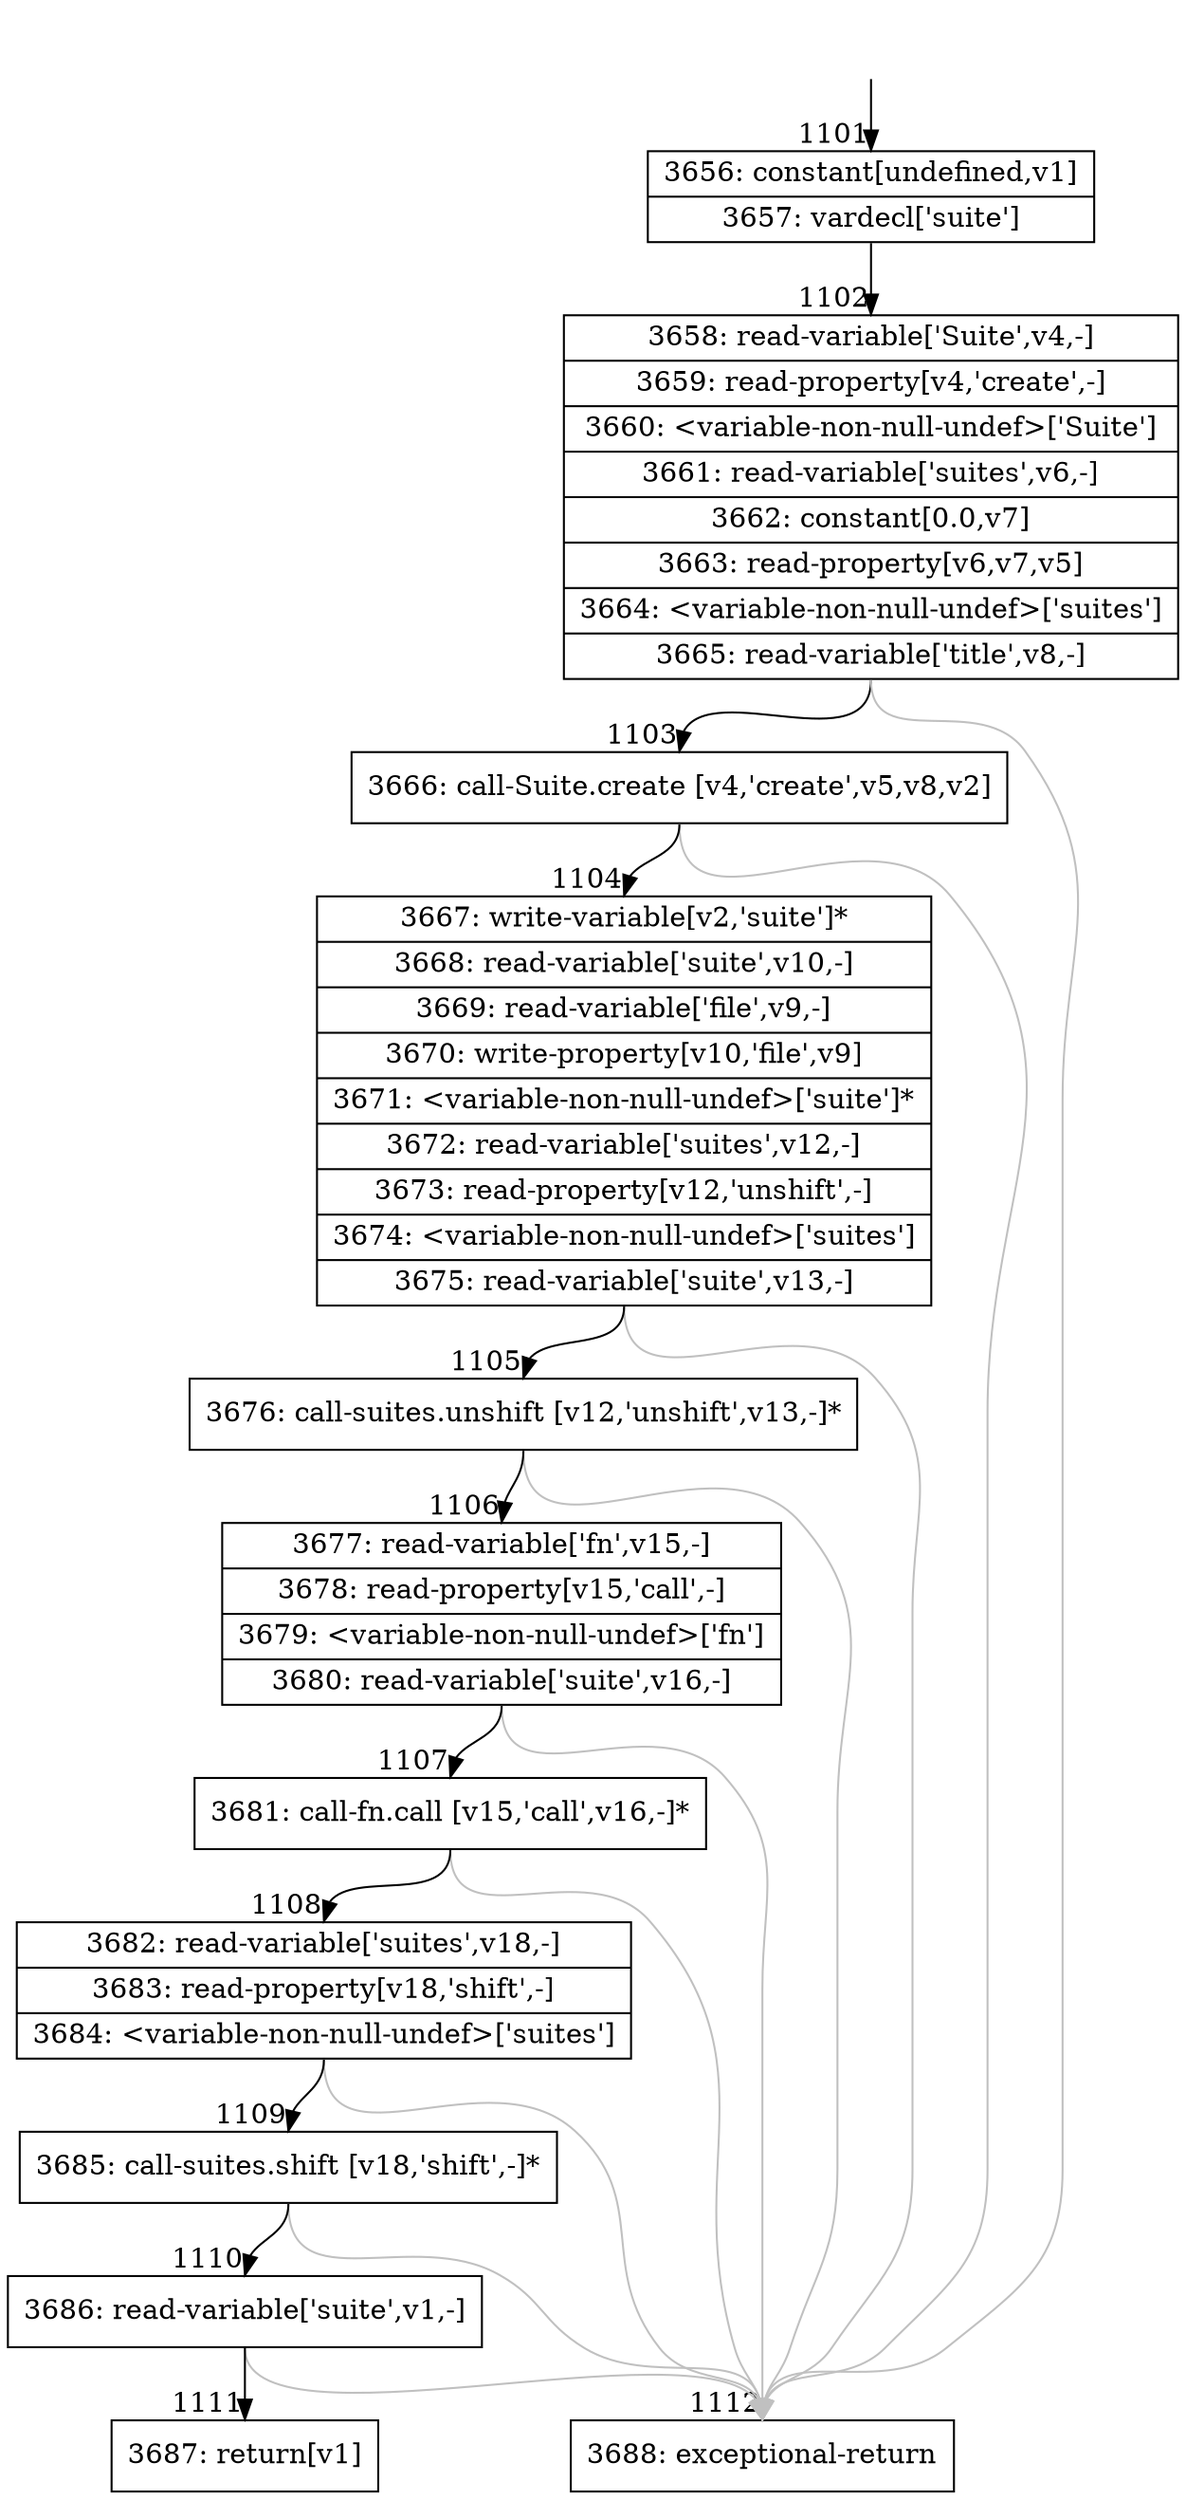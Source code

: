 digraph {
rankdir="TD"
BB_entry109[shape=none,label=""];
BB_entry109 -> BB1101 [tailport=s, headport=n, headlabel="    1101"]
BB1101 [shape=record label="{3656: constant[undefined,v1]|3657: vardecl['suite']}" ] 
BB1101 -> BB1102 [tailport=s, headport=n, headlabel="      1102"]
BB1102 [shape=record label="{3658: read-variable['Suite',v4,-]|3659: read-property[v4,'create',-]|3660: \<variable-non-null-undef\>['Suite']|3661: read-variable['suites',v6,-]|3662: constant[0.0,v7]|3663: read-property[v6,v7,v5]|3664: \<variable-non-null-undef\>['suites']|3665: read-variable['title',v8,-]}" ] 
BB1102 -> BB1103 [tailport=s, headport=n, headlabel="      1103"]
BB1102 -> BB1112 [tailport=s, headport=n, color=gray, headlabel="      1112"]
BB1103 [shape=record label="{3666: call-Suite.create [v4,'create',v5,v8,v2]}" ] 
BB1103 -> BB1104 [tailport=s, headport=n, headlabel="      1104"]
BB1103 -> BB1112 [tailport=s, headport=n, color=gray]
BB1104 [shape=record label="{3667: write-variable[v2,'suite']*|3668: read-variable['suite',v10,-]|3669: read-variable['file',v9,-]|3670: write-property[v10,'file',v9]|3671: \<variable-non-null-undef\>['suite']*|3672: read-variable['suites',v12,-]|3673: read-property[v12,'unshift',-]|3674: \<variable-non-null-undef\>['suites']|3675: read-variable['suite',v13,-]}" ] 
BB1104 -> BB1105 [tailport=s, headport=n, headlabel="      1105"]
BB1104 -> BB1112 [tailport=s, headport=n, color=gray]
BB1105 [shape=record label="{3676: call-suites.unshift [v12,'unshift',v13,-]*}" ] 
BB1105 -> BB1106 [tailport=s, headport=n, headlabel="      1106"]
BB1105 -> BB1112 [tailport=s, headport=n, color=gray]
BB1106 [shape=record label="{3677: read-variable['fn',v15,-]|3678: read-property[v15,'call',-]|3679: \<variable-non-null-undef\>['fn']|3680: read-variable['suite',v16,-]}" ] 
BB1106 -> BB1107 [tailport=s, headport=n, headlabel="      1107"]
BB1106 -> BB1112 [tailport=s, headport=n, color=gray]
BB1107 [shape=record label="{3681: call-fn.call [v15,'call',v16,-]*}" ] 
BB1107 -> BB1108 [tailport=s, headport=n, headlabel="      1108"]
BB1107 -> BB1112 [tailport=s, headport=n, color=gray]
BB1108 [shape=record label="{3682: read-variable['suites',v18,-]|3683: read-property[v18,'shift',-]|3684: \<variable-non-null-undef\>['suites']}" ] 
BB1108 -> BB1109 [tailport=s, headport=n, headlabel="      1109"]
BB1108 -> BB1112 [tailport=s, headport=n, color=gray]
BB1109 [shape=record label="{3685: call-suites.shift [v18,'shift',-]*}" ] 
BB1109 -> BB1110 [tailport=s, headport=n, headlabel="      1110"]
BB1109 -> BB1112 [tailport=s, headport=n, color=gray]
BB1110 [shape=record label="{3686: read-variable['suite',v1,-]}" ] 
BB1110 -> BB1111 [tailport=s, headport=n, headlabel="      1111"]
BB1110 -> BB1112 [tailport=s, headport=n, color=gray]
BB1111 [shape=record label="{3687: return[v1]}" ] 
BB1112 [shape=record label="{3688: exceptional-return}" ] 
//#$~ 1350
}
